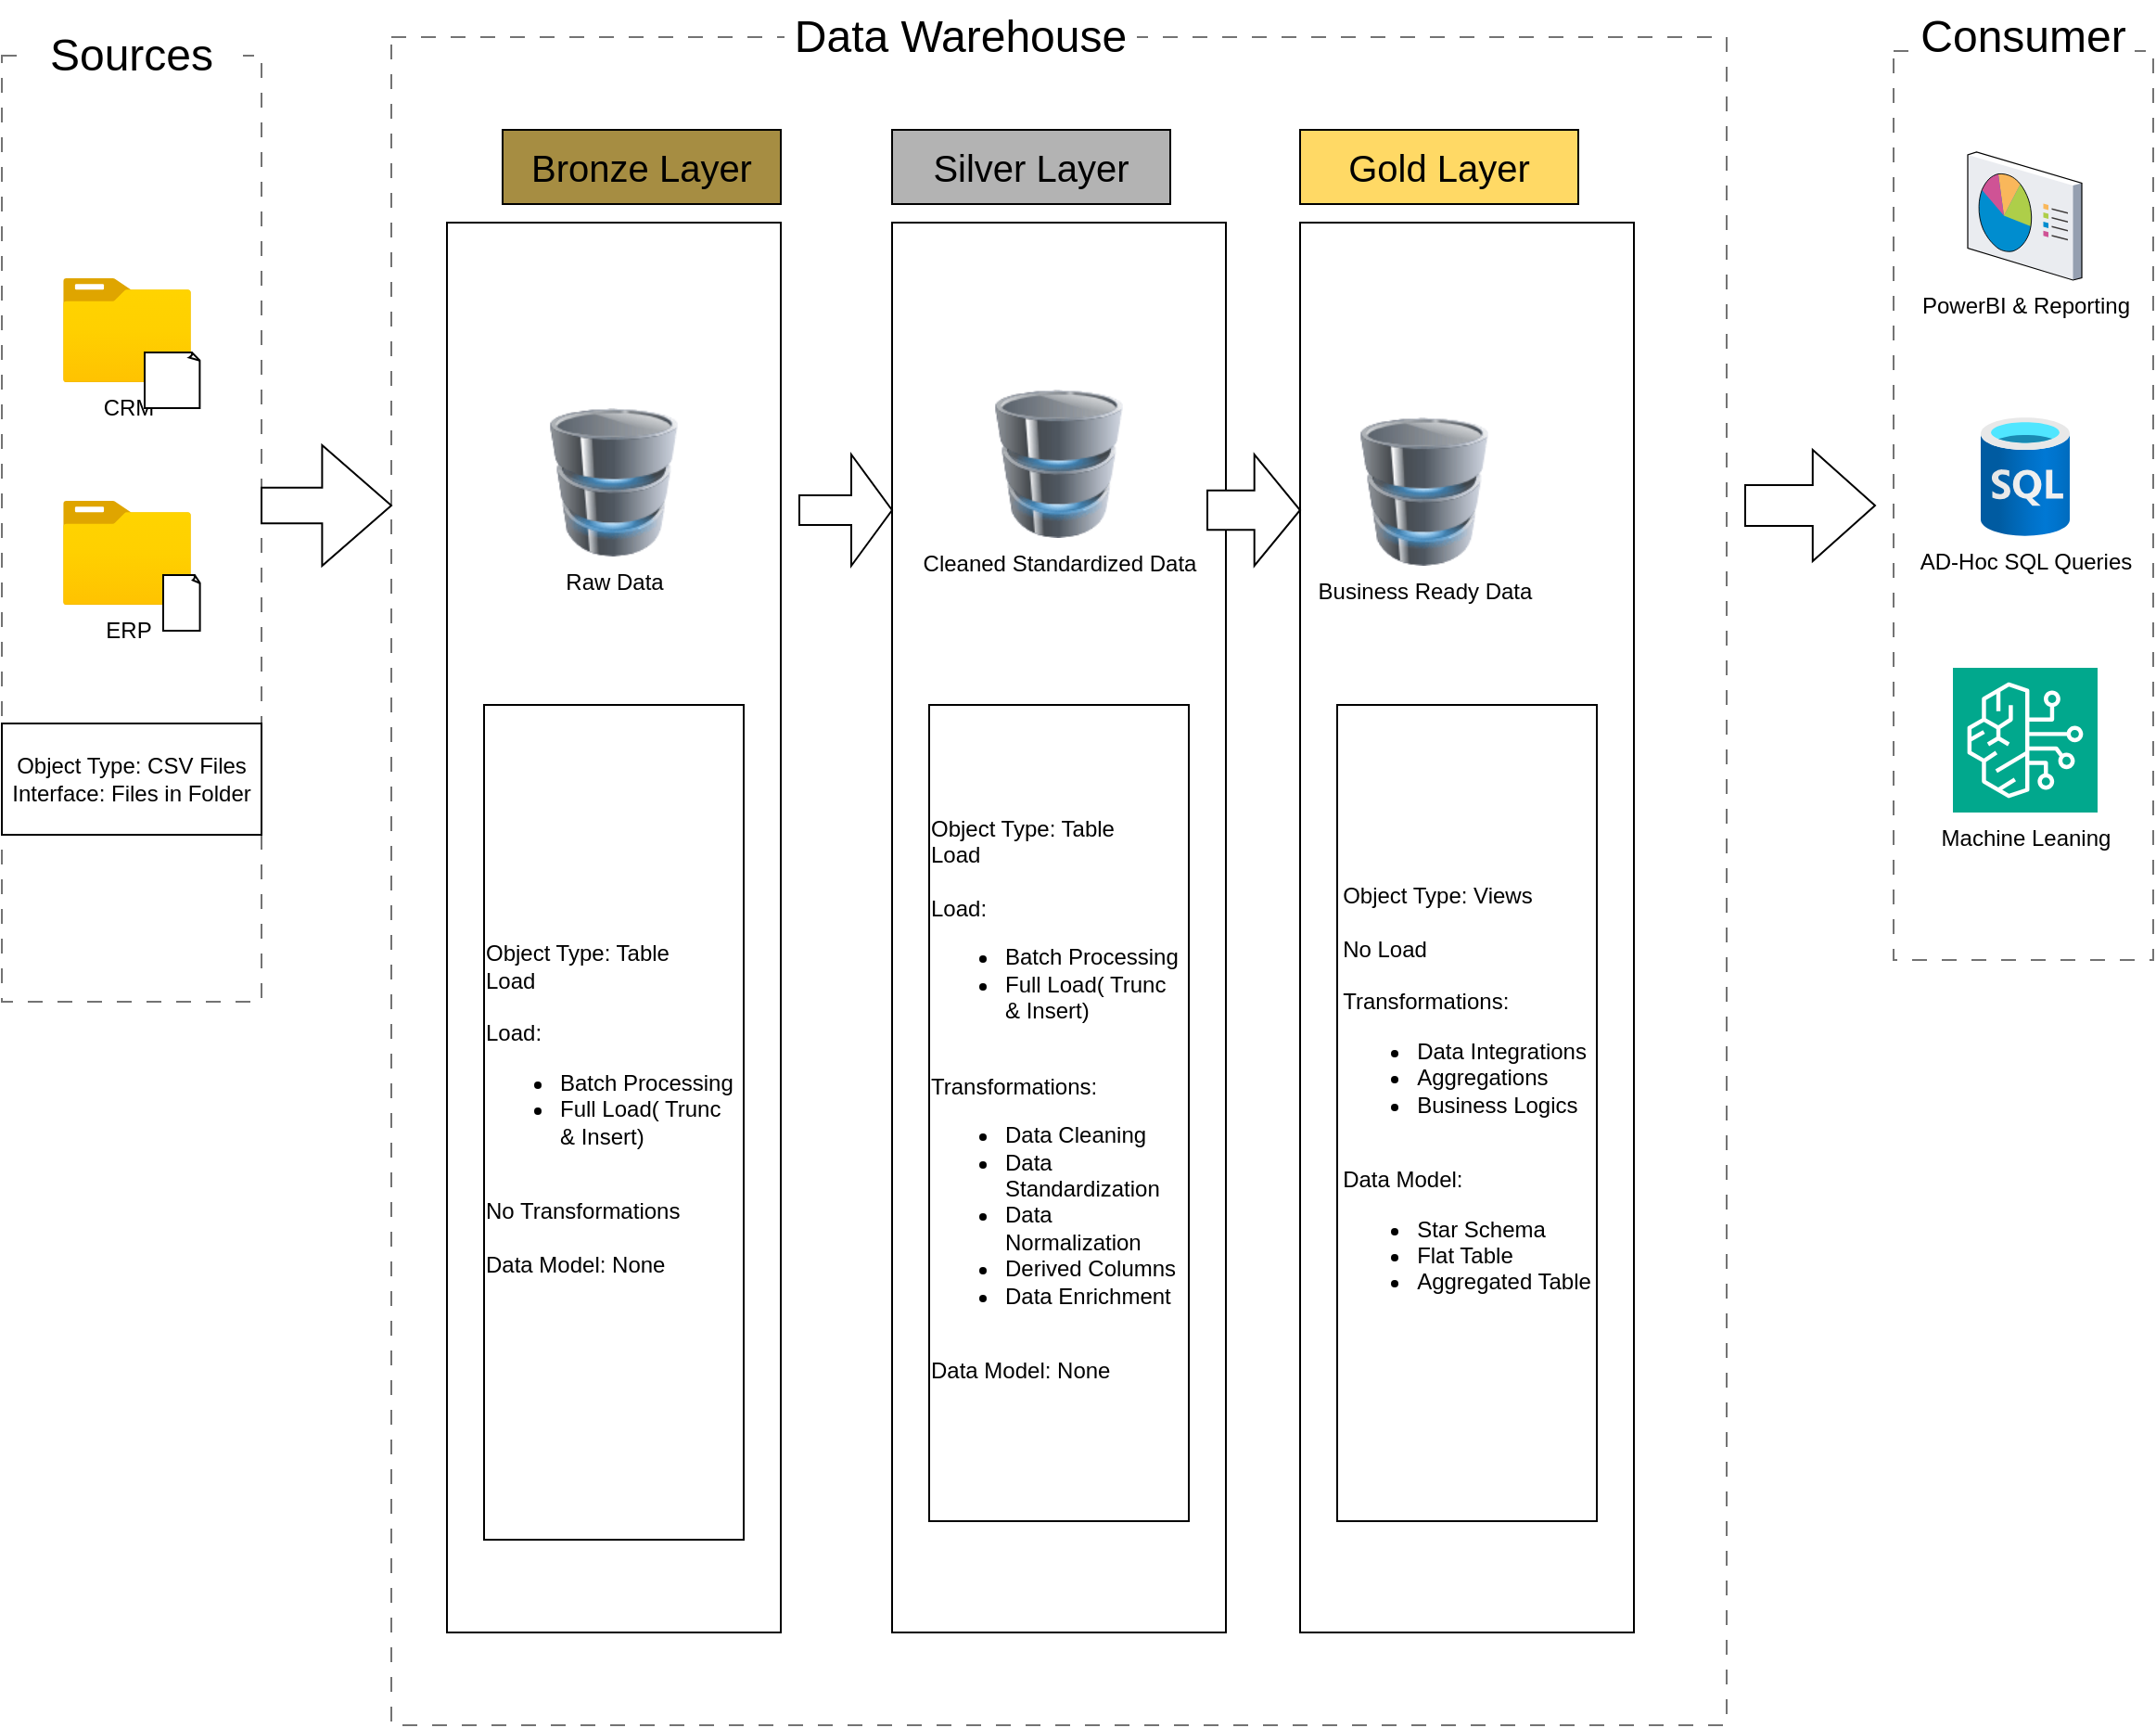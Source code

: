 <mxfile version="24.7.17">
  <diagram name="Page-1" id="66RDFDrj0NTtvc8KaUhG">
    <mxGraphModel dx="1750" dy="1092" grid="1" gridSize="10" guides="1" tooltips="1" connect="1" arrows="1" fold="1" page="1" pageScale="1" pageWidth="850" pageHeight="1100" math="0" shadow="0">
      <root>
        <mxCell id="0" />
        <mxCell id="1" parent="0" />
        <mxCell id="VpxfTvKx0PquKVgnu9S3-45" value="" style="rounded=0;whiteSpace=wrap;html=1;fillColor=none;fontSize=20;" vertex="1" parent="1">
          <mxGeometry x="760" y="250" width="180" height="760" as="geometry" />
        </mxCell>
        <mxCell id="VpxfTvKx0PquKVgnu9S3-44" value="" style="rounded=0;whiteSpace=wrap;html=1;fillColor=none;fontSize=20;" vertex="1" parent="1">
          <mxGeometry x="300" y="250" width="180" height="760" as="geometry" />
        </mxCell>
        <mxCell id="VpxfTvKx0PquKVgnu9S3-1" value="" style="rounded=0;whiteSpace=wrap;html=1;fillColor=none;dashed=1;dashPattern=8 8;strokeColor=#737373;" vertex="1" parent="1">
          <mxGeometry x="60" y="160" width="140" height="510" as="geometry" />
        </mxCell>
        <mxCell id="VpxfTvKx0PquKVgnu9S3-2" value="&lt;font style=&quot;font-size: 24px;&quot;&gt;Sources&lt;/font&gt;" style="rounded=0;whiteSpace=wrap;html=1;strokeColor=none;" vertex="1" parent="1">
          <mxGeometry x="70" y="140" width="120" height="40" as="geometry" />
        </mxCell>
        <mxCell id="VpxfTvKx0PquKVgnu9S3-3" value="" style="rounded=0;whiteSpace=wrap;html=1;fillColor=none;dashed=1;dashPattern=8 8;strokeColor=#737373;" vertex="1" parent="1">
          <mxGeometry x="270" y="150" width="720" height="910" as="geometry" />
        </mxCell>
        <mxCell id="VpxfTvKx0PquKVgnu9S3-4" value="&lt;font style=&quot;font-size: 24px;&quot;&gt;Data Warehouse&lt;/font&gt;" style="rounded=0;whiteSpace=wrap;html=1;strokeColor=none;" vertex="1" parent="1">
          <mxGeometry x="482" y="130" width="190" height="40" as="geometry" />
        </mxCell>
        <mxCell id="VpxfTvKx0PquKVgnu9S3-5" value="" style="rounded=0;whiteSpace=wrap;html=1;fillColor=none;dashed=1;dashPattern=8 8;strokeColor=#737373;" vertex="1" parent="1">
          <mxGeometry x="1080" y="157.5" width="140" height="490" as="geometry" />
        </mxCell>
        <mxCell id="VpxfTvKx0PquKVgnu9S3-6" value="&lt;font style=&quot;font-size: 24px;&quot;&gt;Consumer&lt;/font&gt;" style="rounded=0;whiteSpace=wrap;html=1;strokeColor=none;" vertex="1" parent="1">
          <mxGeometry x="1090" y="130" width="120" height="40" as="geometry" />
        </mxCell>
        <mxCell id="VpxfTvKx0PquKVgnu9S3-7" value="Bronze Layer" style="rounded=0;whiteSpace=wrap;html=1;fillColor=#A68D42;fontSize=20;" vertex="1" parent="1">
          <mxGeometry x="330" y="200" width="150" height="40" as="geometry" />
        </mxCell>
        <mxCell id="VpxfTvKx0PquKVgnu9S3-9" value="Silver Layer" style="rounded=0;whiteSpace=wrap;html=1;fillColor=#B3B3B3;fontSize=20;" vertex="1" parent="1">
          <mxGeometry x="540" y="200" width="150" height="40" as="geometry" />
        </mxCell>
        <mxCell id="VpxfTvKx0PquKVgnu9S3-10" value="" style="rounded=0;whiteSpace=wrap;html=1;fillColor=none;fontSize=20;" vertex="1" parent="1">
          <mxGeometry x="540" y="250" width="180" height="760" as="geometry" />
        </mxCell>
        <mxCell id="VpxfTvKx0PquKVgnu9S3-11" value="Gold Layer" style="rounded=0;whiteSpace=wrap;html=1;fillColor=#FFD965;fontSize=20;" vertex="1" parent="1">
          <mxGeometry x="760" y="200" width="150" height="40" as="geometry" />
        </mxCell>
        <mxCell id="VpxfTvKx0PquKVgnu9S3-18" value="Object Type: CSV Files&lt;div&gt;Interface: Files in Folder&lt;/div&gt;" style="rounded=0;whiteSpace=wrap;html=1;" vertex="1" parent="1">
          <mxGeometry x="60" y="520" width="140" height="60" as="geometry" />
        </mxCell>
        <mxCell id="VpxfTvKx0PquKVgnu9S3-19" value="" style="group" vertex="1" connectable="0" parent="1">
          <mxGeometry x="93" y="280" width="74" height="70" as="geometry" />
        </mxCell>
        <mxCell id="VpxfTvKx0PquKVgnu9S3-14" value="CRM" style="image;aspect=fixed;html=1;points=[];align=center;fontSize=12;image=img/lib/azure2/general/Folder_Blank.svg;" vertex="1" parent="VpxfTvKx0PquKVgnu9S3-19">
          <mxGeometry width="69" height="56.0" as="geometry" />
        </mxCell>
        <mxCell id="VpxfTvKx0PquKVgnu9S3-15" value="" style="whiteSpace=wrap;html=1;shape=mxgraph.basic.document" vertex="1" parent="VpxfTvKx0PquKVgnu9S3-19">
          <mxGeometry x="44" y="40" width="30" height="30" as="geometry" />
        </mxCell>
        <mxCell id="VpxfTvKx0PquKVgnu9S3-20" value="" style="group" vertex="1" connectable="0" parent="1">
          <mxGeometry x="93" y="400" width="74" height="70" as="geometry" />
        </mxCell>
        <mxCell id="VpxfTvKx0PquKVgnu9S3-16" value="ERP" style="image;aspect=fixed;html=1;points=[];align=center;fontSize=12;image=img/lib/azure2/general/Folder_Blank.svg;" vertex="1" parent="VpxfTvKx0PquKVgnu9S3-20">
          <mxGeometry width="69" height="56.0" as="geometry" />
        </mxCell>
        <mxCell id="VpxfTvKx0PquKVgnu9S3-17" value="" style="whiteSpace=wrap;html=1;shape=mxgraph.basic.document" vertex="1" parent="VpxfTvKx0PquKVgnu9S3-20">
          <mxGeometry x="54" y="40" width="20" height="30" as="geometry" />
        </mxCell>
        <mxCell id="VpxfTvKx0PquKVgnu9S3-21" value="Raw Data" style="image;html=1;image=img/lib/clip_art/computers/Database_128x128.png" vertex="1" parent="1">
          <mxGeometry x="350" y="350" width="80" height="80" as="geometry" />
        </mxCell>
        <mxCell id="VpxfTvKx0PquKVgnu9S3-22" value="Cleaned Standardized Data" style="image;html=1;image=img/lib/clip_art/computers/Database_128x128.png" vertex="1" parent="1">
          <mxGeometry x="590" y="340" width="80" height="80" as="geometry" />
        </mxCell>
        <mxCell id="VpxfTvKx0PquKVgnu9S3-23" value="Business Ready Data" style="image;html=1;image=img/lib/clip_art/computers/Database_128x128.png" vertex="1" parent="1">
          <mxGeometry x="787" y="355" width="80" height="80" as="geometry" />
        </mxCell>
        <mxCell id="VpxfTvKx0PquKVgnu9S3-24" value="" style="shape=singleArrow;whiteSpace=wrap;html=1;arrowWidth=0.267;arrowSize=0.44;" vertex="1" parent="1">
          <mxGeometry x="490" y="375" width="50" height="60" as="geometry" />
        </mxCell>
        <mxCell id="VpxfTvKx0PquKVgnu9S3-25" value="" style="shape=singleArrow;whiteSpace=wrap;html=1;arrowWidth=0.297;arrowSize=0.533;" vertex="1" parent="1">
          <mxGeometry x="200" y="370" width="70" height="65" as="geometry" />
        </mxCell>
        <mxCell id="VpxfTvKx0PquKVgnu9S3-27" value="" style="shape=singleArrow;whiteSpace=wrap;html=1;arrowWidth=0.356;arrowSize=0.493;" vertex="1" parent="1">
          <mxGeometry x="710" y="375" width="50" height="60" as="geometry" />
        </mxCell>
        <mxCell id="VpxfTvKx0PquKVgnu9S3-28" value="&lt;div style=&quot;text-align: left;&quot;&gt;&lt;span style=&quot;background-color: initial;&quot;&gt;Object Type: Table&lt;/span&gt;&lt;/div&gt;&lt;div style=&quot;text-align: left;&quot;&gt;Load&lt;/div&gt;&lt;div style=&quot;text-align: left;&quot;&gt;&lt;br&gt;&lt;/div&gt;&lt;div style=&quot;text-align: left;&quot;&gt;Load:&amp;nbsp;&lt;/div&gt;&lt;div&gt;&lt;ul&gt;&lt;li style=&quot;text-align: left;&quot;&gt;Batch Processing&lt;/li&gt;&lt;li style=&quot;text-align: left;&quot;&gt;Full Load( Trunc &amp;amp; Insert)&lt;/li&gt;&lt;/ul&gt;&lt;/div&gt;&lt;div&gt;&lt;br&gt;&lt;/div&gt;&lt;div style=&quot;text-align: left;&quot;&gt;No Transformations&lt;/div&gt;&lt;div style=&quot;text-align: left;&quot;&gt;&lt;br&gt;&lt;/div&gt;&lt;div style=&quot;text-align: left;&quot;&gt;Data Model: None&lt;/div&gt;&lt;div&gt;&lt;br&gt;&lt;/div&gt;" style="rounded=0;whiteSpace=wrap;html=1;" vertex="1" parent="1">
          <mxGeometry x="320" y="510" width="140" height="450" as="geometry" />
        </mxCell>
        <mxCell id="VpxfTvKx0PquKVgnu9S3-30" value="" style="shape=singleArrow;whiteSpace=wrap;html=1;arrowWidth=0.367;arrowSize=0.48;" vertex="1" parent="1">
          <mxGeometry x="1000" y="372.5" width="70" height="60" as="geometry" />
        </mxCell>
        <mxCell id="VpxfTvKx0PquKVgnu9S3-41" value="&lt;div style=&quot;text-align: left;&quot;&gt;&lt;span style=&quot;background-color: initial;&quot;&gt;Object Type: Table&lt;/span&gt;&lt;/div&gt;&lt;div style=&quot;text-align: left;&quot;&gt;Load&lt;/div&gt;&lt;div style=&quot;text-align: left;&quot;&gt;&lt;br&gt;&lt;/div&gt;&lt;div style=&quot;text-align: left;&quot;&gt;Load:&amp;nbsp;&lt;/div&gt;&lt;div&gt;&lt;ul&gt;&lt;li style=&quot;text-align: left;&quot;&gt;Batch Processing&lt;/li&gt;&lt;li style=&quot;text-align: left;&quot;&gt;Full Load( Trunc &amp;amp; Insert)&lt;/li&gt;&lt;/ul&gt;&lt;/div&gt;&lt;div&gt;&lt;br&gt;&lt;/div&gt;&lt;div style=&quot;text-align: left;&quot;&gt;Transformations:&lt;/div&gt;&lt;div style=&quot;text-align: left;&quot;&gt;&lt;ul&gt;&lt;li&gt;Data Cleaning&lt;/li&gt;&lt;li&gt;Data Standardization&lt;/li&gt;&lt;li&gt;Data Normalization&lt;/li&gt;&lt;li&gt;Derived Columns&lt;/li&gt;&lt;li&gt;Data Enrichment&lt;/li&gt;&lt;/ul&gt;&lt;/div&gt;&lt;div style=&quot;text-align: left;&quot;&gt;&lt;br&gt;&lt;/div&gt;&lt;div style=&quot;text-align: left;&quot;&gt;Data Model: None&lt;/div&gt;&lt;div&gt;&lt;br&gt;&lt;/div&gt;" style="rounded=0;whiteSpace=wrap;html=1;" vertex="1" parent="1">
          <mxGeometry x="560" y="510" width="140" height="440" as="geometry" />
        </mxCell>
        <mxCell id="VpxfTvKx0PquKVgnu9S3-43" value="&lt;div style=&quot;text-align: left;&quot;&gt;&lt;span style=&quot;background-color: initial;&quot;&gt;Object Type: Views&lt;/span&gt;&lt;/div&gt;&lt;div style=&quot;text-align: left;&quot;&gt;&lt;br&gt;&lt;/div&gt;&lt;div style=&quot;text-align: left;&quot;&gt;No Load&lt;/div&gt;&lt;div style=&quot;text-align: left;&quot;&gt;&lt;br&gt;&lt;/div&gt;&lt;div style=&quot;text-align: left;&quot;&gt;Transformations:&lt;/div&gt;&lt;div style=&quot;text-align: left;&quot;&gt;&lt;ul&gt;&lt;li&gt;Data Integrations&lt;/li&gt;&lt;li&gt;Aggregations&lt;/li&gt;&lt;li&gt;Business Logics&lt;/li&gt;&lt;/ul&gt;&lt;/div&gt;&lt;div style=&quot;text-align: left;&quot;&gt;&lt;br&gt;&lt;/div&gt;&lt;div style=&quot;text-align: left;&quot;&gt;Data Model:&lt;/div&gt;&lt;div style=&quot;text-align: left;&quot;&gt;&lt;ul&gt;&lt;li&gt;Star Schema&lt;/li&gt;&lt;li&gt;Flat Table&lt;/li&gt;&lt;li&gt;Aggregated Table&lt;/li&gt;&lt;/ul&gt;&lt;/div&gt;&lt;div&gt;&lt;br&gt;&lt;/div&gt;" style="rounded=0;whiteSpace=wrap;html=1;" vertex="1" parent="1">
          <mxGeometry x="780" y="510" width="140" height="440" as="geometry" />
        </mxCell>
        <mxCell id="VpxfTvKx0PquKVgnu9S3-47" value="AD-Hoc SQL Queries" style="image;aspect=fixed;html=1;points=[];align=center;fontSize=12;image=img/lib/azure2/preview/Time_Series_Data_Sets.svg;" vertex="1" parent="1">
          <mxGeometry x="1127" y="355" width="48" height="64" as="geometry" />
        </mxCell>
        <mxCell id="VpxfTvKx0PquKVgnu9S3-51" value="Machine Leaning&lt;div&gt;&lt;br&gt;&lt;/div&gt;" style="sketch=0;points=[[0,0,0],[0.25,0,0],[0.5,0,0],[0.75,0,0],[1,0,0],[0,1,0],[0.25,1,0],[0.5,1,0],[0.75,1,0],[1,1,0],[0,0.25,0],[0,0.5,0],[0,0.75,0],[1,0.25,0],[1,0.5,0],[1,0.75,0]];outlineConnect=0;fontColor=default;fillColor=#01A88D;strokeColor=#ffffff;dashed=0;verticalLabelPosition=bottom;verticalAlign=top;align=center;html=1;fontSize=12;fontStyle=0;aspect=fixed;shape=mxgraph.aws4.resourceIcon;resIcon=mxgraph.aws4.bedrock;" vertex="1" parent="1">
          <mxGeometry x="1112" y="490" width="78" height="78" as="geometry" />
        </mxCell>
        <mxCell id="VpxfTvKx0PquKVgnu9S3-52" value="PowerBI &amp;amp; Reporting" style="verticalLabelPosition=bottom;sketch=0;aspect=fixed;html=1;verticalAlign=top;strokeColor=none;align=center;outlineConnect=0;shape=mxgraph.citrix.reporting;" vertex="1" parent="1">
          <mxGeometry x="1120" y="212" width="61.5" height="69" as="geometry" />
        </mxCell>
      </root>
    </mxGraphModel>
  </diagram>
</mxfile>
